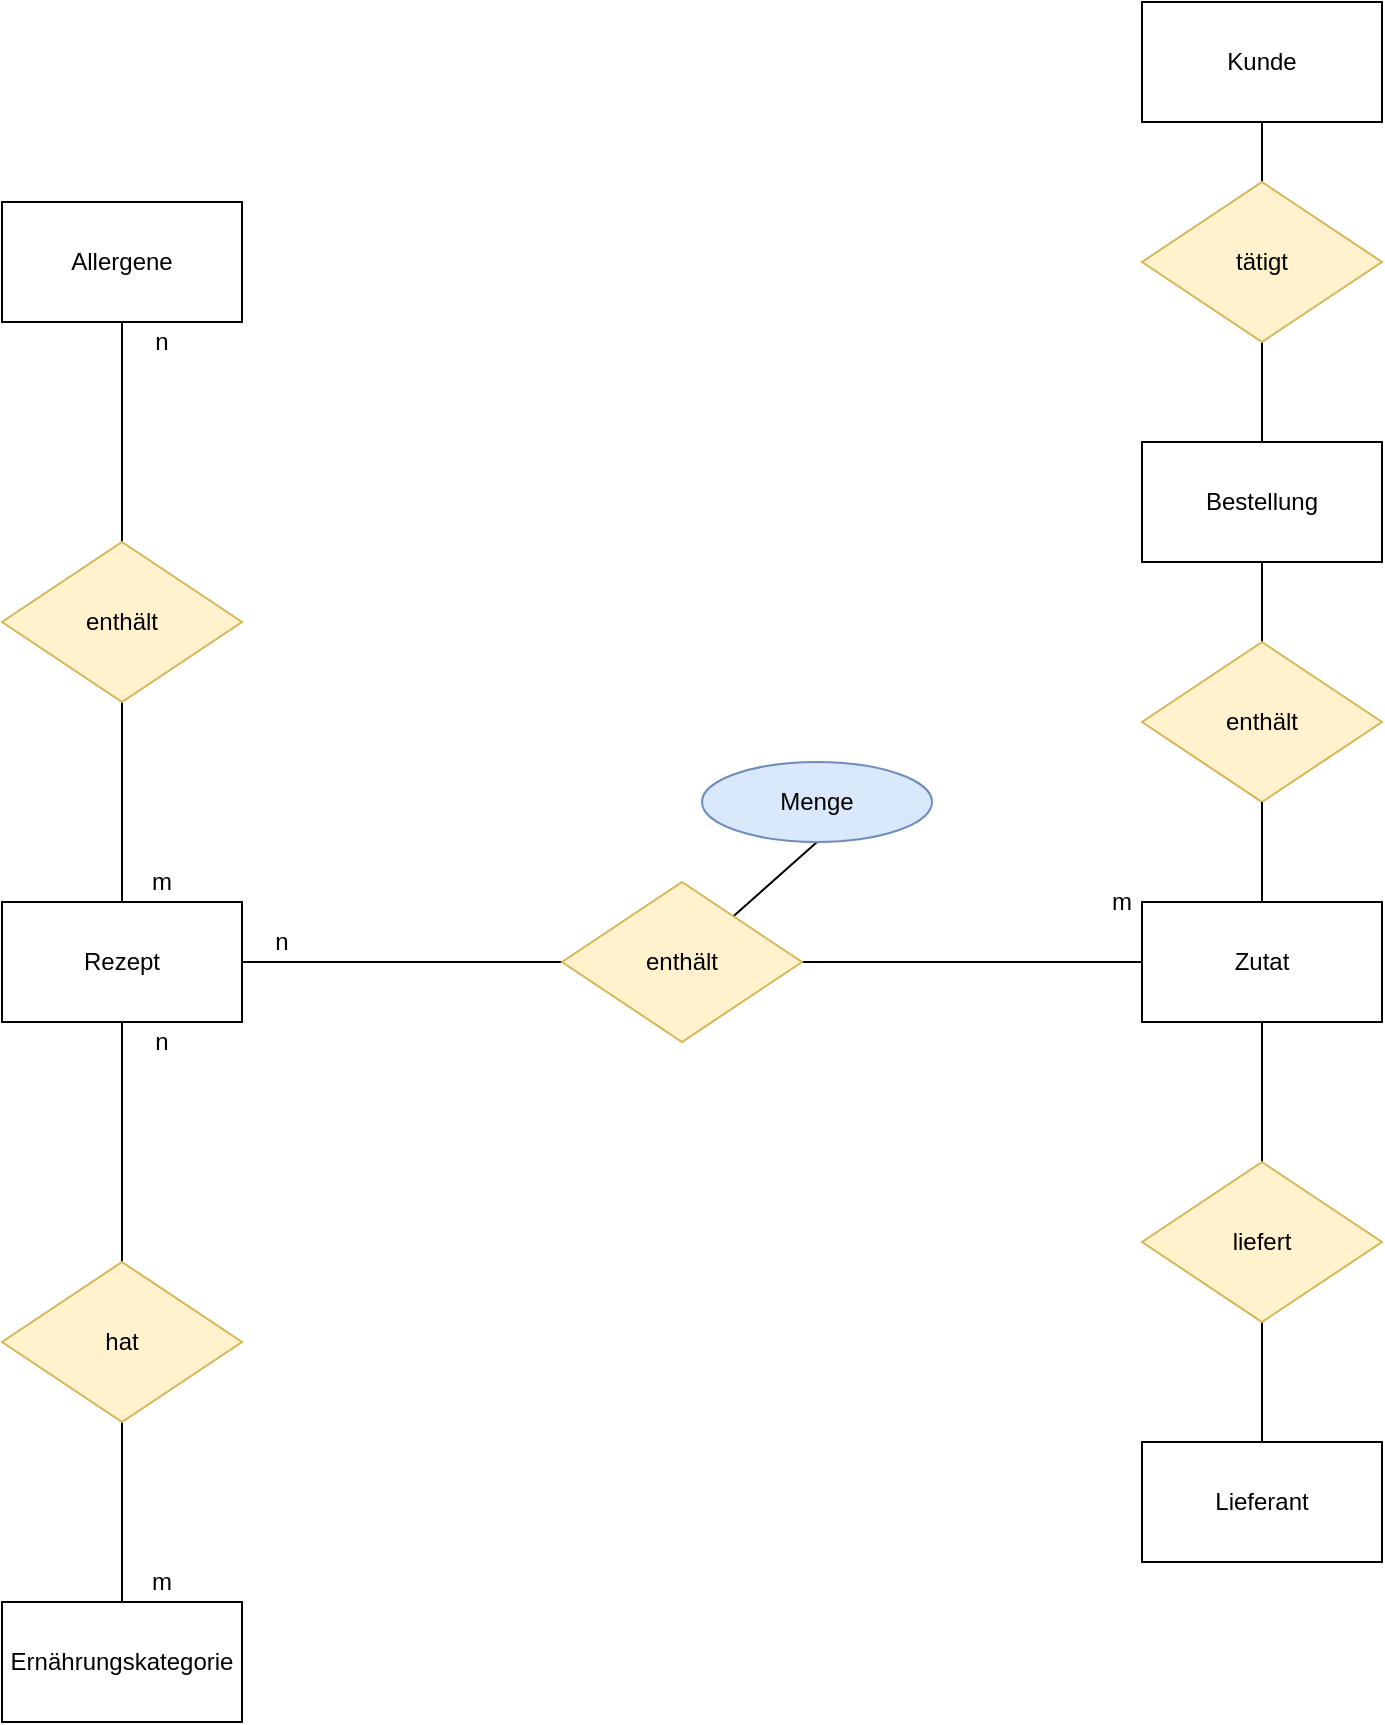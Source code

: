 <mxfile version="13.7.5" type="device"><diagram id="R2lEEEUBdFMjLlhIrx00" name="Page-1"><mxGraphModel dx="1021" dy="531" grid="1" gridSize="10" guides="1" tooltips="1" connect="1" arrows="1" fold="1" page="1" pageScale="1" pageWidth="850" pageHeight="1100" math="0" shadow="0" extFonts="Permanent Marker^https://fonts.googleapis.com/css?family=Permanent+Marker"><root><mxCell id="0"/><mxCell id="1" parent="0"/><mxCell id="84fuouZT3ifmG98WELG7-48" style="edgeStyle=none;rounded=0;orthogonalLoop=1;jettySize=auto;html=1;entryX=0.5;entryY=1;entryDx=0;entryDy=0;endArrow=none;endFill=0;" edge="1" parent="1" source="84fuouZT3ifmG98WELG7-13" target="84fuouZT3ifmG98WELG7-25"><mxGeometry relative="1" as="geometry"/></mxCell><mxCell id="84fuouZT3ifmG98WELG7-49" style="edgeStyle=none;rounded=0;orthogonalLoop=1;jettySize=auto;html=1;endArrow=none;endFill=0;" edge="1" parent="1" source="84fuouZT3ifmG98WELG7-13" target="84fuouZT3ifmG98WELG7-24"><mxGeometry relative="1" as="geometry"/></mxCell><mxCell id="84fuouZT3ifmG98WELG7-13" value="Rezept" style="rounded=0;whiteSpace=wrap;html=1;" vertex="1" parent="1"><mxGeometry y="480" width="120" height="60" as="geometry"/></mxCell><mxCell id="84fuouZT3ifmG98WELG7-14" value="Lieferant" style="rounded=0;whiteSpace=wrap;html=1;" vertex="1" parent="1"><mxGeometry x="570" y="750" width="120" height="60" as="geometry"/></mxCell><mxCell id="84fuouZT3ifmG98WELG7-16" value="Kunde" style="rounded=0;whiteSpace=wrap;html=1;" vertex="1" parent="1"><mxGeometry x="570" y="30" width="120" height="60" as="geometry"/></mxCell><mxCell id="84fuouZT3ifmG98WELG7-17" value="Bestellung" style="rounded=0;whiteSpace=wrap;html=1;" vertex="1" parent="1"><mxGeometry x="570" y="250" width="120" height="60" as="geometry"/></mxCell><mxCell id="84fuouZT3ifmG98WELG7-18" value="Ernährungskategorie" style="rounded=0;whiteSpace=wrap;html=1;" vertex="1" parent="1"><mxGeometry y="830" width="120" height="60" as="geometry"/></mxCell><mxCell id="84fuouZT3ifmG98WELG7-72" style="edgeStyle=none;rounded=0;orthogonalLoop=1;jettySize=auto;html=1;entryX=0.5;entryY=0;entryDx=0;entryDy=0;endArrow=none;endFill=0;" edge="1" parent="1" source="84fuouZT3ifmG98WELG7-19" target="84fuouZT3ifmG98WELG7-24"><mxGeometry relative="1" as="geometry"/></mxCell><mxCell id="84fuouZT3ifmG98WELG7-19" value="&lt;div&gt;Allergene&lt;/div&gt;" style="rounded=0;whiteSpace=wrap;html=1;" vertex="1" parent="1"><mxGeometry y="130" width="120" height="60" as="geometry"/></mxCell><mxCell id="84fuouZT3ifmG98WELG7-52" style="edgeStyle=none;rounded=0;orthogonalLoop=1;jettySize=auto;html=1;entryX=1;entryY=0.5;entryDx=0;entryDy=0;endArrow=none;endFill=0;" edge="1" parent="1" source="84fuouZT3ifmG98WELG7-20" target="84fuouZT3ifmG98WELG7-13"><mxGeometry relative="1" as="geometry"/></mxCell><mxCell id="84fuouZT3ifmG98WELG7-53" style="edgeStyle=none;rounded=0;orthogonalLoop=1;jettySize=auto;html=1;entryX=0.5;entryY=1;entryDx=0;entryDy=0;endArrow=none;endFill=0;" edge="1" parent="1" source="84fuouZT3ifmG98WELG7-20" target="84fuouZT3ifmG98WELG7-34"><mxGeometry relative="1" as="geometry"/></mxCell><mxCell id="84fuouZT3ifmG98WELG7-61" style="edgeStyle=none;rounded=0;orthogonalLoop=1;jettySize=auto;html=1;entryX=0;entryY=0.5;entryDx=0;entryDy=0;endArrow=none;endFill=0;" edge="1" parent="1" source="84fuouZT3ifmG98WELG7-20" target="84fuouZT3ifmG98WELG7-60"><mxGeometry relative="1" as="geometry"/></mxCell><mxCell id="84fuouZT3ifmG98WELG7-20" value="enthält" style="rhombus;whiteSpace=wrap;html=1;fillColor=#fff2cc;strokeColor=#d6b656;" vertex="1" parent="1"><mxGeometry x="280" y="470" width="120" height="80" as="geometry"/></mxCell><mxCell id="84fuouZT3ifmG98WELG7-24" value="enthält" style="rhombus;whiteSpace=wrap;html=1;fillColor=#fff2cc;strokeColor=#d6b656;" vertex="1" parent="1"><mxGeometry y="300" width="120" height="80" as="geometry"/></mxCell><mxCell id="84fuouZT3ifmG98WELG7-71" value="" style="edgeStyle=none;rounded=0;orthogonalLoop=1;jettySize=auto;html=1;endArrow=none;endFill=0;" edge="1" parent="1" source="84fuouZT3ifmG98WELG7-25" target="84fuouZT3ifmG98WELG7-18"><mxGeometry relative="1" as="geometry"/></mxCell><mxCell id="84fuouZT3ifmG98WELG7-25" value="hat" style="rhombus;whiteSpace=wrap;html=1;fillColor=#fff2cc;strokeColor=#d6b656;" vertex="1" parent="1"><mxGeometry y="660" width="120" height="80" as="geometry"/></mxCell><mxCell id="84fuouZT3ifmG98WELG7-30" value="n" style="text;html=1;strokeColor=none;fillColor=none;align=center;verticalAlign=middle;whiteSpace=wrap;rounded=0;" vertex="1" parent="1"><mxGeometry x="60" y="190" width="40" height="20" as="geometry"/></mxCell><mxCell id="84fuouZT3ifmG98WELG7-31" value="m" style="text;html=1;strokeColor=none;fillColor=none;align=center;verticalAlign=middle;whiteSpace=wrap;rounded=0;" vertex="1" parent="1"><mxGeometry x="60" y="810" width="40" height="20" as="geometry"/></mxCell><mxCell id="84fuouZT3ifmG98WELG7-32" value="n" style="text;html=1;strokeColor=none;fillColor=none;align=center;verticalAlign=middle;whiteSpace=wrap;rounded=0;" vertex="1" parent="1"><mxGeometry x="120" y="490" width="40" height="20" as="geometry"/></mxCell><mxCell id="84fuouZT3ifmG98WELG7-33" value="m" style="text;html=1;strokeColor=none;fillColor=none;align=center;verticalAlign=middle;whiteSpace=wrap;rounded=0;" vertex="1" parent="1"><mxGeometry x="60" y="460" width="40" height="20" as="geometry"/></mxCell><mxCell id="84fuouZT3ifmG98WELG7-34" value="Menge" style="ellipse;whiteSpace=wrap;html=1;fillColor=#dae8fc;strokeColor=#6c8ebf;" vertex="1" parent="1"><mxGeometry x="350" y="410" width="115" height="40" as="geometry"/></mxCell><mxCell id="84fuouZT3ifmG98WELG7-62" style="edgeStyle=none;rounded=0;orthogonalLoop=1;jettySize=auto;html=1;endArrow=none;endFill=0;" edge="1" parent="1" source="84fuouZT3ifmG98WELG7-55" target="84fuouZT3ifmG98WELG7-60"><mxGeometry relative="1" as="geometry"/></mxCell><mxCell id="84fuouZT3ifmG98WELG7-70" style="edgeStyle=none;rounded=0;orthogonalLoop=1;jettySize=auto;html=1;entryX=0.5;entryY=0;entryDx=0;entryDy=0;endArrow=none;endFill=0;" edge="1" parent="1" source="84fuouZT3ifmG98WELG7-55" target="84fuouZT3ifmG98WELG7-14"><mxGeometry relative="1" as="geometry"/></mxCell><mxCell id="84fuouZT3ifmG98WELG7-55" value="&lt;div&gt;liefert&lt;/div&gt;" style="rhombus;whiteSpace=wrap;html=1;fillColor=#fff2cc;strokeColor=#d6b656;" vertex="1" parent="1"><mxGeometry x="570" y="610" width="120" height="80" as="geometry"/></mxCell><mxCell id="84fuouZT3ifmG98WELG7-64" style="edgeStyle=none;rounded=0;orthogonalLoop=1;jettySize=auto;html=1;entryX=0.5;entryY=1;entryDx=0;entryDy=0;endArrow=none;endFill=0;" edge="1" parent="1" source="84fuouZT3ifmG98WELG7-58" target="84fuouZT3ifmG98WELG7-17"><mxGeometry relative="1" as="geometry"/></mxCell><mxCell id="84fuouZT3ifmG98WELG7-58" value="enthält" style="rhombus;whiteSpace=wrap;html=1;fillColor=#fff2cc;strokeColor=#d6b656;" vertex="1" parent="1"><mxGeometry x="570" y="350" width="120" height="80" as="geometry"/></mxCell><mxCell id="84fuouZT3ifmG98WELG7-63" style="edgeStyle=none;rounded=0;orthogonalLoop=1;jettySize=auto;html=1;entryX=0.5;entryY=1;entryDx=0;entryDy=0;endArrow=none;endFill=0;" edge="1" parent="1" source="84fuouZT3ifmG98WELG7-60" target="84fuouZT3ifmG98WELG7-58"><mxGeometry relative="1" as="geometry"/></mxCell><mxCell id="84fuouZT3ifmG98WELG7-60" value="&lt;div&gt;Zutat&lt;/div&gt;" style="rounded=0;whiteSpace=wrap;html=1;" vertex="1" parent="1"><mxGeometry x="570" y="480" width="120" height="60" as="geometry"/></mxCell><mxCell id="84fuouZT3ifmG98WELG7-66" style="edgeStyle=none;rounded=0;orthogonalLoop=1;jettySize=auto;html=1;entryX=0.5;entryY=0;entryDx=0;entryDy=0;endArrow=none;endFill=0;" edge="1" parent="1" source="84fuouZT3ifmG98WELG7-65" target="84fuouZT3ifmG98WELG7-17"><mxGeometry relative="1" as="geometry"/></mxCell><mxCell id="84fuouZT3ifmG98WELG7-67" style="edgeStyle=none;rounded=0;orthogonalLoop=1;jettySize=auto;html=1;entryX=0.5;entryY=1;entryDx=0;entryDy=0;endArrow=none;endFill=0;" edge="1" parent="1" source="84fuouZT3ifmG98WELG7-65" target="84fuouZT3ifmG98WELG7-16"><mxGeometry relative="1" as="geometry"/></mxCell><mxCell id="84fuouZT3ifmG98WELG7-65" value="tätigt" style="rhombus;whiteSpace=wrap;html=1;fillColor=#fff2cc;strokeColor=#d6b656;" vertex="1" parent="1"><mxGeometry x="570" y="120" width="120" height="80" as="geometry"/></mxCell><mxCell id="84fuouZT3ifmG98WELG7-68" value="n" style="text;html=1;strokeColor=none;fillColor=none;align=center;verticalAlign=middle;whiteSpace=wrap;rounded=0;" vertex="1" parent="1"><mxGeometry x="60" y="540" width="40" height="20" as="geometry"/></mxCell><mxCell id="84fuouZT3ifmG98WELG7-69" value="m" style="text;html=1;strokeColor=none;fillColor=none;align=center;verticalAlign=middle;whiteSpace=wrap;rounded=0;" vertex="1" parent="1"><mxGeometry x="540" y="470" width="40" height="20" as="geometry"/></mxCell></root></mxGraphModel></diagram></mxfile>